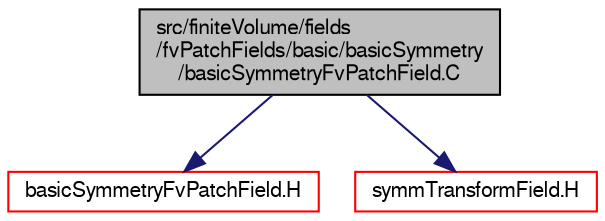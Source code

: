 digraph "src/finiteVolume/fields/fvPatchFields/basic/basicSymmetry/basicSymmetryFvPatchField.C"
{
  bgcolor="transparent";
  edge [fontname="FreeSans",fontsize="10",labelfontname="FreeSans",labelfontsize="10"];
  node [fontname="FreeSans",fontsize="10",shape=record];
  Node0 [label="src/finiteVolume/fields\l/fvPatchFields/basic/basicSymmetry\l/basicSymmetryFvPatchField.C",height=0.2,width=0.4,color="black", fillcolor="grey75", style="filled", fontcolor="black"];
  Node0 -> Node1 [color="midnightblue",fontsize="10",style="solid",fontname="FreeSans"];
  Node1 [label="basicSymmetryFvPatchField.H",height=0.2,width=0.4,color="red",URL="$a01406.html"];
  Node0 -> Node191 [color="midnightblue",fontsize="10",style="solid",fontname="FreeSans"];
  Node191 [label="symmTransformField.H",height=0.2,width=0.4,color="red",URL="$a09710.html"];
}
